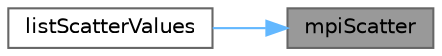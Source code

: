 digraph "mpiScatter"
{
 // LATEX_PDF_SIZE
  bgcolor="transparent";
  edge [fontname=Helvetica,fontsize=10,labelfontname=Helvetica,labelfontsize=10];
  node [fontname=Helvetica,fontsize=10,shape=box,height=0.2,width=0.4];
  rankdir="RL";
  Node1 [id="Node000001",label="mpiScatter",height=0.2,width=0.4,color="gray40", fillcolor="grey60", style="filled", fontcolor="black",tooltip="Send identically-sized char data to all ranks."];
  Node1 -> Node2 [id="edge1_Node000001_Node000002",dir="back",color="steelblue1",style="solid",tooltip=" "];
  Node2 [id="Node000002",label="listScatterValues",height=0.2,width=0.4,color="grey40", fillcolor="white", style="filled",URL="$classFoam_1_1UPstream.html#aeae8357721bf386ec54e5afa78d2a76e",tooltip=" "];
}
